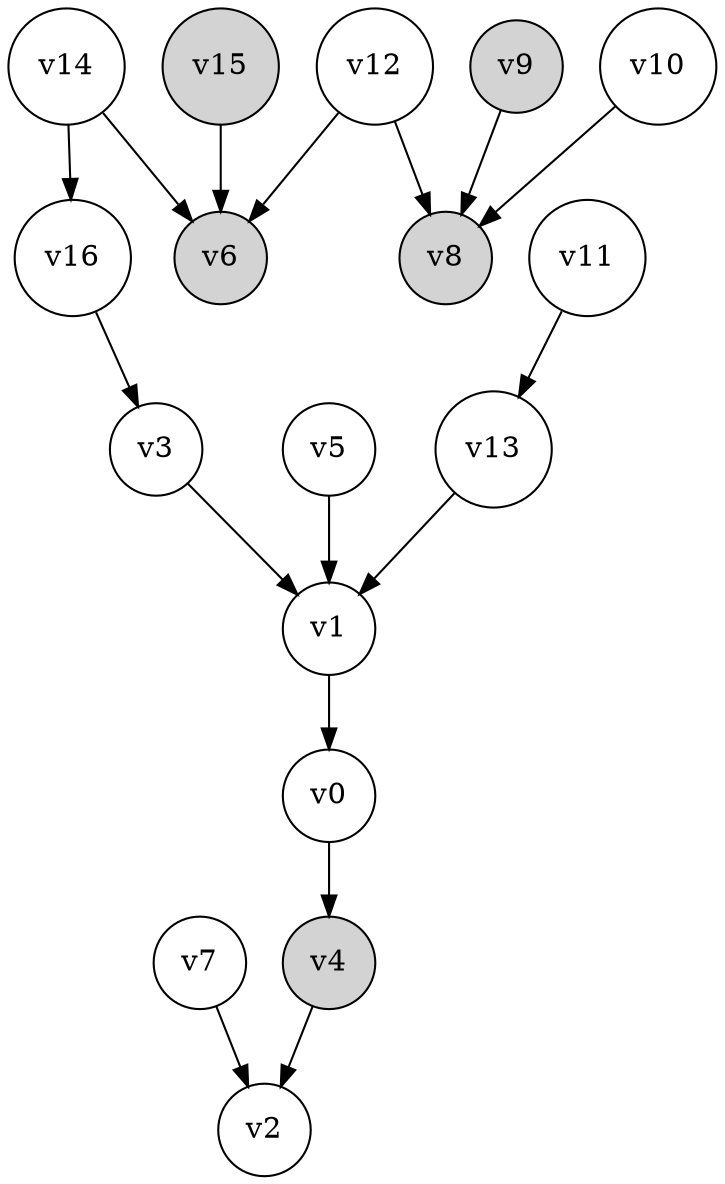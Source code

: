 digraph {
	rankdir=TD
	v0 [shape=circle]
	v1 [shape=circle]
	v2 [shape=circle]
	v3 [shape=circle]
	v4 [shape=circle style=filled]
	v5 [shape=circle]
	v6 [shape=circle style=filled]
	v7 [shape=circle]
	v8 [shape=circle style=filled]
	v9 [shape=circle style=filled]
	v10 [shape=circle]
	v11 [shape=circle]
	v12 [shape=circle]
	v13 [shape=circle]
	v14 [shape=circle]
	v15 [shape=circle style=filled]
	v16 [shape=circle]
	v0 -> v4
	v1 -> v0
	v3 -> v1
	v4 -> v2
	v5 -> v1
	v7 -> v2
	v9 -> v8
	v10 -> v8
	v11 -> v13
	v12 -> v8
	v12 -> v6
	v13 -> v1
	v14 -> v16
	v14 -> v6
	v15 -> v6
	v16 -> v3
}
